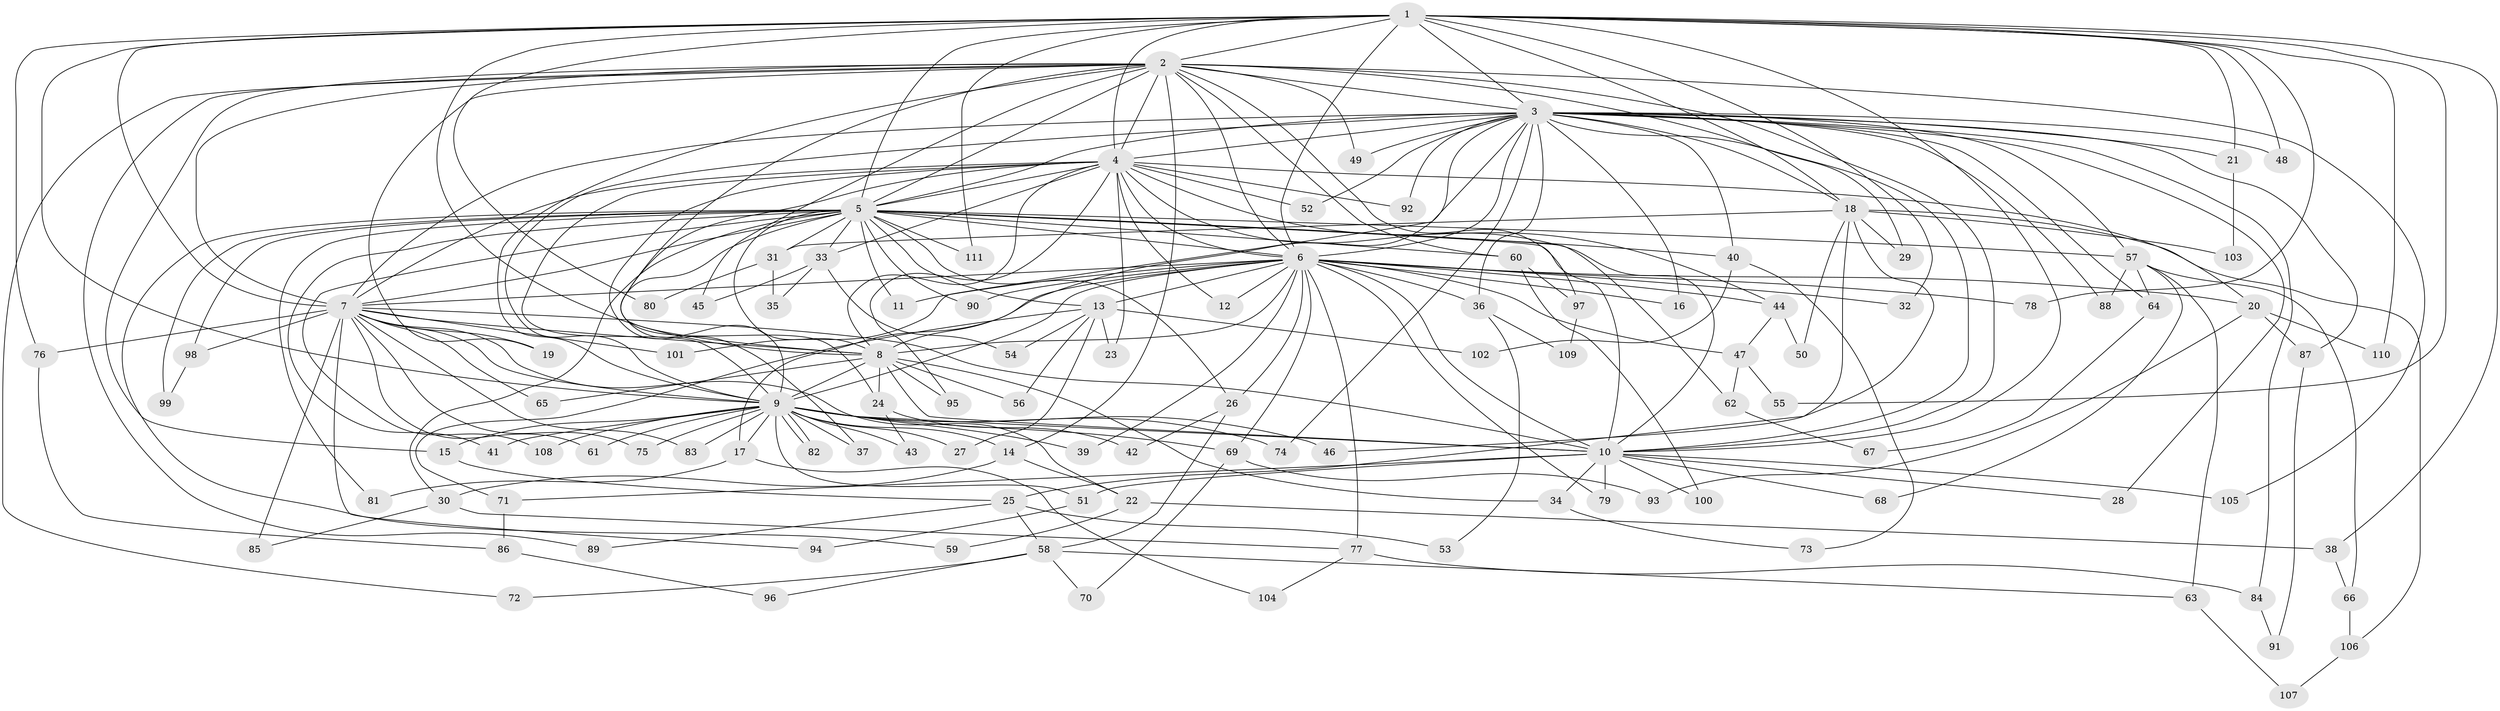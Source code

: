 // coarse degree distribution, {14: 0.029411764705882353, 4: 0.20588235294117646, 6: 0.11764705882352941, 2: 0.11764705882352941, 18: 0.029411764705882353, 1: 0.029411764705882353, 3: 0.11764705882352941, 5: 0.17647058823529413, 17: 0.058823529411764705, 15: 0.029411764705882353, 11: 0.029411764705882353, 8: 0.029411764705882353, 13: 0.029411764705882353}
// Generated by graph-tools (version 1.1) at 2025/36/03/04/25 23:36:16]
// undirected, 111 vertices, 247 edges
graph export_dot {
  node [color=gray90,style=filled];
  1;
  2;
  3;
  4;
  5;
  6;
  7;
  8;
  9;
  10;
  11;
  12;
  13;
  14;
  15;
  16;
  17;
  18;
  19;
  20;
  21;
  22;
  23;
  24;
  25;
  26;
  27;
  28;
  29;
  30;
  31;
  32;
  33;
  34;
  35;
  36;
  37;
  38;
  39;
  40;
  41;
  42;
  43;
  44;
  45;
  46;
  47;
  48;
  49;
  50;
  51;
  52;
  53;
  54;
  55;
  56;
  57;
  58;
  59;
  60;
  61;
  62;
  63;
  64;
  65;
  66;
  67;
  68;
  69;
  70;
  71;
  72;
  73;
  74;
  75;
  76;
  77;
  78;
  79;
  80;
  81;
  82;
  83;
  84;
  85;
  86;
  87;
  88;
  89;
  90;
  91;
  92;
  93;
  94;
  95;
  96;
  97;
  98;
  99;
  100;
  101;
  102;
  103;
  104;
  105;
  106;
  107;
  108;
  109;
  110;
  111;
  1 -- 2;
  1 -- 3;
  1 -- 4;
  1 -- 5;
  1 -- 6;
  1 -- 7;
  1 -- 8;
  1 -- 9;
  1 -- 10;
  1 -- 18;
  1 -- 21;
  1 -- 32;
  1 -- 38;
  1 -- 48;
  1 -- 55;
  1 -- 76;
  1 -- 78;
  1 -- 80;
  1 -- 110;
  1 -- 111;
  2 -- 3;
  2 -- 4;
  2 -- 5;
  2 -- 6;
  2 -- 7;
  2 -- 8;
  2 -- 9;
  2 -- 10;
  2 -- 14;
  2 -- 15;
  2 -- 19;
  2 -- 29;
  2 -- 45;
  2 -- 49;
  2 -- 60;
  2 -- 72;
  2 -- 89;
  2 -- 97;
  2 -- 105;
  3 -- 4;
  3 -- 5;
  3 -- 6;
  3 -- 7;
  3 -- 8;
  3 -- 9;
  3 -- 10;
  3 -- 16;
  3 -- 18;
  3 -- 21;
  3 -- 28;
  3 -- 36;
  3 -- 40;
  3 -- 48;
  3 -- 49;
  3 -- 52;
  3 -- 57;
  3 -- 64;
  3 -- 74;
  3 -- 84;
  3 -- 87;
  3 -- 88;
  3 -- 92;
  3 -- 101;
  4 -- 5;
  4 -- 6;
  4 -- 7;
  4 -- 8;
  4 -- 9;
  4 -- 10;
  4 -- 12;
  4 -- 20;
  4 -- 23;
  4 -- 24;
  4 -- 33;
  4 -- 37;
  4 -- 44;
  4 -- 52;
  4 -- 92;
  4 -- 95;
  5 -- 6;
  5 -- 7;
  5 -- 8;
  5 -- 9;
  5 -- 10;
  5 -- 11;
  5 -- 13;
  5 -- 26;
  5 -- 30;
  5 -- 31;
  5 -- 33;
  5 -- 40;
  5 -- 41;
  5 -- 57;
  5 -- 59;
  5 -- 60;
  5 -- 62;
  5 -- 81;
  5 -- 90;
  5 -- 98;
  5 -- 99;
  5 -- 108;
  5 -- 111;
  6 -- 7;
  6 -- 8;
  6 -- 9;
  6 -- 10;
  6 -- 11;
  6 -- 12;
  6 -- 13;
  6 -- 16;
  6 -- 17;
  6 -- 20;
  6 -- 26;
  6 -- 32;
  6 -- 36;
  6 -- 39;
  6 -- 44;
  6 -- 47;
  6 -- 69;
  6 -- 77;
  6 -- 78;
  6 -- 79;
  6 -- 90;
  7 -- 8;
  7 -- 9;
  7 -- 10;
  7 -- 19;
  7 -- 22;
  7 -- 61;
  7 -- 65;
  7 -- 75;
  7 -- 76;
  7 -- 83;
  7 -- 85;
  7 -- 94;
  7 -- 98;
  7 -- 101;
  8 -- 9;
  8 -- 10;
  8 -- 24;
  8 -- 34;
  8 -- 56;
  8 -- 65;
  8 -- 95;
  9 -- 10;
  9 -- 14;
  9 -- 15;
  9 -- 17;
  9 -- 27;
  9 -- 37;
  9 -- 39;
  9 -- 41;
  9 -- 43;
  9 -- 46;
  9 -- 51;
  9 -- 61;
  9 -- 69;
  9 -- 74;
  9 -- 75;
  9 -- 82;
  9 -- 82;
  9 -- 83;
  9 -- 108;
  10 -- 28;
  10 -- 34;
  10 -- 51;
  10 -- 68;
  10 -- 71;
  10 -- 79;
  10 -- 100;
  10 -- 105;
  13 -- 23;
  13 -- 27;
  13 -- 54;
  13 -- 56;
  13 -- 71;
  13 -- 102;
  14 -- 22;
  14 -- 30;
  15 -- 25;
  17 -- 81;
  17 -- 104;
  18 -- 25;
  18 -- 29;
  18 -- 31;
  18 -- 46;
  18 -- 50;
  18 -- 103;
  18 -- 106;
  20 -- 87;
  20 -- 93;
  20 -- 110;
  21 -- 103;
  22 -- 38;
  22 -- 59;
  24 -- 42;
  24 -- 43;
  25 -- 53;
  25 -- 58;
  25 -- 89;
  26 -- 42;
  26 -- 58;
  30 -- 77;
  30 -- 85;
  31 -- 35;
  31 -- 80;
  33 -- 35;
  33 -- 45;
  33 -- 54;
  34 -- 73;
  36 -- 53;
  36 -- 109;
  38 -- 66;
  40 -- 73;
  40 -- 102;
  44 -- 47;
  44 -- 50;
  47 -- 55;
  47 -- 62;
  51 -- 94;
  57 -- 63;
  57 -- 64;
  57 -- 66;
  57 -- 68;
  57 -- 88;
  58 -- 63;
  58 -- 70;
  58 -- 72;
  58 -- 96;
  60 -- 97;
  60 -- 100;
  62 -- 67;
  63 -- 107;
  64 -- 67;
  66 -- 106;
  69 -- 70;
  69 -- 93;
  71 -- 86;
  76 -- 86;
  77 -- 84;
  77 -- 104;
  84 -- 91;
  86 -- 96;
  87 -- 91;
  97 -- 109;
  98 -- 99;
  106 -- 107;
}
